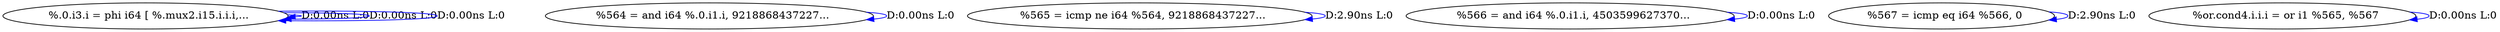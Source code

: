 digraph {
Node0x3d224e0[label="  %.0.i3.i = phi i64 [ %.mux2.i15.i.i.i,..."];
Node0x3d224e0 -> Node0x3d224e0[label="D:0.00ns L:0",color=blue];
Node0x3d224e0 -> Node0x3d224e0[label="D:0.00ns L:0",color=blue];
Node0x3d224e0 -> Node0x3d224e0[label="D:0.00ns L:0",color=blue];
Node0x3d225c0[label="  %564 = and i64 %.0.i1.i, 9218868437227..."];
Node0x3d225c0 -> Node0x3d225c0[label="D:0.00ns L:0",color=blue];
Node0x3d226a0[label="  %565 = icmp ne i64 %564, 9218868437227..."];
Node0x3d226a0 -> Node0x3d226a0[label="D:2.90ns L:0",color=blue];
Node0x3d22780[label="  %566 = and i64 %.0.i1.i, 4503599627370..."];
Node0x3d22780 -> Node0x3d22780[label="D:0.00ns L:0",color=blue];
Node0x3d22860[label="  %567 = icmp eq i64 %566, 0"];
Node0x3d22860 -> Node0x3d22860[label="D:2.90ns L:0",color=blue];
Node0x3d22940[label="  %or.cond4.i.i.i = or i1 %565, %567"];
Node0x3d22940 -> Node0x3d22940[label="D:0.00ns L:0",color=blue];
}
